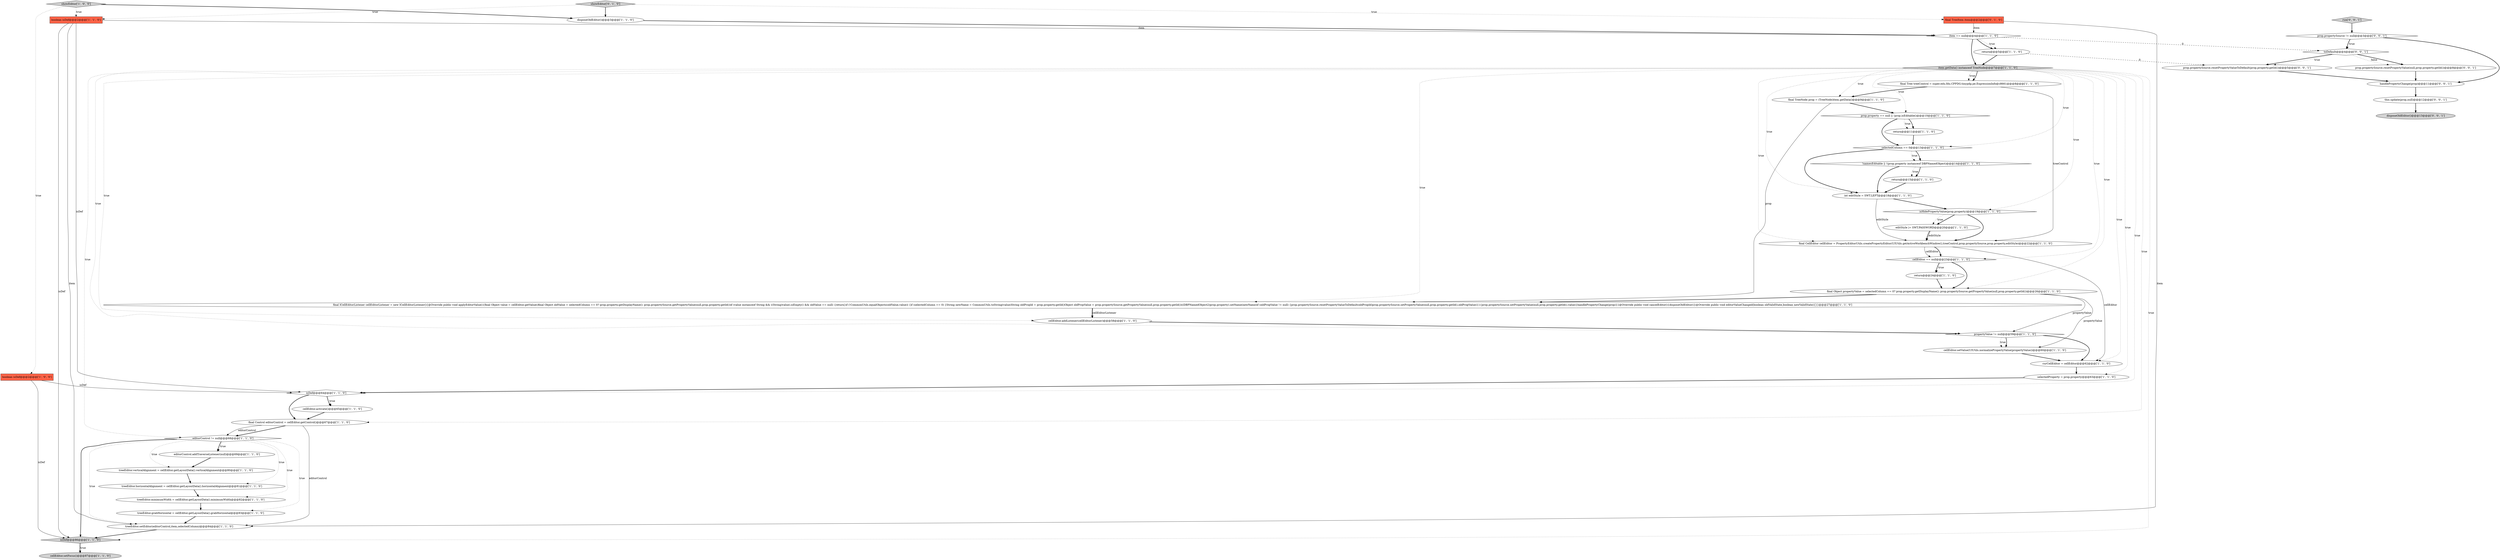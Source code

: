 digraph {
5 [style = filled, label = "item.getData() instanceof TreeNode@@@7@@@['1', '1', '0']", fillcolor = lightgray, shape = diamond image = "AAA0AAABBB1BBB"];
24 [style = filled, label = "selectedProperty = prop.property@@@63@@@['1', '1', '0']", fillcolor = white, shape = ellipse image = "AAA0AAABBB1BBB"];
27 [style = filled, label = "boolean isDef@@@2@@@['1', '1', '0']", fillcolor = tomato, shape = box image = "AAA0AAABBB1BBB"];
35 [style = filled, label = "disposeOldEditor()@@@3@@@['1', '1', '0']", fillcolor = white, shape = ellipse image = "AAA0AAABBB1BBB"];
0 [style = filled, label = "boolean isDef@@@2@@@['1', '0', '0']", fillcolor = tomato, shape = box image = "AAA0AAABBB1BBB"];
44 [style = filled, label = "disposeOldEditor()@@@13@@@['0', '0', '1']", fillcolor = lightgray, shape = ellipse image = "AAA0AAABBB3BBB"];
7 [style = filled, label = "isDef@@@86@@@['1', '1', '0']", fillcolor = lightgray, shape = diamond image = "AAA0AAABBB1BBB"];
41 [style = filled, label = "this.update(prop,null)@@@12@@@['0', '0', '1']", fillcolor = white, shape = ellipse image = "AAA0AAABBB3BBB"];
25 [style = filled, label = "treeEditor.horizontalAlignment = cellEditor.getLayoutData().horizontalAlignment@@@81@@@['1', '1', '0']", fillcolor = white, shape = ellipse image = "AAA0AAABBB1BBB"];
3 [style = filled, label = "cellEditor.activate()@@@65@@@['1', '1', '0']", fillcolor = white, shape = ellipse image = "AAA0AAABBB1BBB"];
12 [style = filled, label = "treeEditor.verticalAlignment = cellEditor.getLayoutData().verticalAlignment@@@80@@@['1', '1', '0']", fillcolor = white, shape = ellipse image = "AAA0AAABBB1BBB"];
38 [style = filled, label = "propertyValue != null@@@59@@@['1', '1', '0']", fillcolor = white, shape = diamond image = "AAA0AAABBB1BBB"];
13 [style = filled, label = "return@@@24@@@['1', '1', '0']", fillcolor = white, shape = ellipse image = "AAA0AAABBB1BBB"];
28 [style = filled, label = "showEditor['1', '0', '0']", fillcolor = lightgray, shape = diamond image = "AAA0AAABBB1BBB"];
8 [style = filled, label = "final Object propertyValue = selectedColumn == 0? prop.property.getDisplayName(): prop.propertySource.getPropertyValue(null,prop.property.getId())@@@26@@@['1', '1', '0']", fillcolor = white, shape = ellipse image = "AAA0AAABBB1BBB"];
19 [style = filled, label = "cellEditor.setValue(UIUtils.normalizePropertyValue(propertyValue))@@@60@@@['1', '1', '0']", fillcolor = white, shape = ellipse image = "AAA0AAABBB1BBB"];
42 [style = filled, label = "prop.propertySource.resetPropertyValueToDefault(prop.property.getId())@@@5@@@['0', '0', '1']", fillcolor = white, shape = ellipse image = "AAA0AAABBB3BBB"];
45 [style = filled, label = "prop.propertySource != null@@@3@@@['0', '0', '1']", fillcolor = white, shape = diamond image = "AAA0AAABBB3BBB"];
4 [style = filled, label = "final Tree treeControl = super.edu.fdu.CPPDG.tinypdg.pe.ExpressionInfo@c8661@@@8@@@['1', '1', '0']", fillcolor = white, shape = ellipse image = "AAA0AAABBB1BBB"];
30 [style = filled, label = "return@@@5@@@['1', '1', '0']", fillcolor = white, shape = ellipse image = "AAA0AAABBB1BBB"];
23 [style = filled, label = "return@@@15@@@['1', '1', '0']", fillcolor = white, shape = ellipse image = "AAA0AAABBB1BBB"];
46 [style = filled, label = "prop.propertySource.resetPropertyValue(null,prop.property.getId())@@@8@@@['0', '0', '1']", fillcolor = white, shape = ellipse image = "AAA0AAABBB3BBB"];
21 [style = filled, label = "editorControl != null@@@68@@@['1', '1', '0']", fillcolor = white, shape = diamond image = "AAA0AAABBB1BBB"];
6 [style = filled, label = "!namesEditable || !(prop.property instanceof DBPNamedObject)@@@14@@@['1', '1', '0']", fillcolor = white, shape = diamond image = "AAA0AAABBB1BBB"];
31 [style = filled, label = "final ICellEditorListener cellEditorListener = new ICellEditorListener(){@Override public void applyEditorValue(){final Object value = cellEditor.getValue()final Object oldValue = selectedColumn == 0? prop.property.getDisplayName(): prop.propertySource.getPropertyValue(null,prop.property.getId())if (value instanceof String && ((String)value).isEmpty() && oldValue == null) {return}if (!CommonUtils.equalObjects(oldValue,value)) {if (selectedColumn == 0) {String newName = CommonUtils.toString(value)String oldPropId = prop.property.getId()Object oldPropValue = prop.propertySource.getPropertyValue(null,prop.property.getId())((DBPNamedObject2)prop.property).setName(newName)if (oldPropValue != null) {prop.propertySource.resetPropertyValueToDefault(oldPropId)prop.propertySource.setPropertyValue(null,prop.property.getId(),oldPropValue)}}{prop.propertySource.setPropertyValue(null,prop.property.getId(),value)}handlePropertyChange(prop)}}@Override public void cancelEditor(){disposeOldEditor()}@Override public void editorValueChanged(boolean oldValidState,boolean newValidState){}}@@@27@@@['1', '1', '0']", fillcolor = white, shape = ellipse image = "AAA0AAABBB1BBB"];
34 [style = filled, label = "final CellEditor cellEditor = PropertyEditorUtils.createPropertyEditor(UIUtils.getActiveWorkbenchWindow(),treeControl,prop.propertySource,prop.property,editStyle)@@@22@@@['1', '1', '0']", fillcolor = white, shape = ellipse image = "AAA0AAABBB1BBB"];
9 [style = filled, label = "treeEditor.minimumWidth = cellEditor.getLayoutData().minimumWidth@@@82@@@['1', '1', '0']", fillcolor = white, shape = ellipse image = "AAA0AAABBB1BBB"];
16 [style = filled, label = "final TreeNode prop = (TreeNode)item.getData()@@@9@@@['1', '1', '0']", fillcolor = white, shape = ellipse image = "AAA0AAABBB1BBB"];
36 [style = filled, label = "editStyle |= SWT.PASSWORD@@@20@@@['1', '1', '0']", fillcolor = white, shape = ellipse image = "AAA0AAABBB1BBB"];
18 [style = filled, label = "treeEditor.grabHorizontal = cellEditor.getLayoutData().grabHorizontal@@@83@@@['1', '1', '0']", fillcolor = white, shape = ellipse image = "AAA0AAABBB1BBB"];
22 [style = filled, label = "item == null@@@4@@@['1', '1', '0']", fillcolor = white, shape = diamond image = "AAA0AAABBB1BBB"];
10 [style = filled, label = "final Control editorControl = cellEditor.getControl()@@@67@@@['1', '1', '0']", fillcolor = white, shape = ellipse image = "AAA0AAABBB1BBB"];
47 [style = filled, label = "run['0', '0', '1']", fillcolor = lightgray, shape = diamond image = "AAA0AAABBB3BBB"];
1 [style = filled, label = "isHidePropertyValue(prop.property)@@@19@@@['1', '1', '0']", fillcolor = white, shape = diamond image = "AAA0AAABBB1BBB"];
32 [style = filled, label = "cellEditor.addListener(cellEditorListener)@@@58@@@['1', '1', '0']", fillcolor = white, shape = ellipse image = "AAA0AAABBB1BBB"];
14 [style = filled, label = "int editStyle = SWT.LEFT@@@18@@@['1', '1', '0']", fillcolor = white, shape = ellipse image = "AAA0AAABBB1BBB"];
15 [style = filled, label = "curCellEditor = cellEditor@@@62@@@['1', '1', '0']", fillcolor = white, shape = ellipse image = "AAA0AAABBB1BBB"];
33 [style = filled, label = "return@@@11@@@['1', '1', '0']", fillcolor = white, shape = ellipse image = "AAA0AAABBB1BBB"];
48 [style = filled, label = "toDefault@@@4@@@['0', '0', '1']", fillcolor = white, shape = diamond image = "AAA0AAABBB3BBB"];
29 [style = filled, label = "isDef@@@64@@@['1', '1', '0']", fillcolor = white, shape = diamond image = "AAA0AAABBB1BBB"];
20 [style = filled, label = "selectedColumn == 0@@@13@@@['1', '1', '0']", fillcolor = white, shape = diamond image = "AAA0AAABBB1BBB"];
40 [style = filled, label = "showEditor['0', '1', '0']", fillcolor = lightgray, shape = diamond image = "AAA0AAABBB2BBB"];
43 [style = filled, label = "handlePropertyChange(prop)@@@11@@@['0', '0', '1']", fillcolor = white, shape = ellipse image = "AAA0AAABBB3BBB"];
2 [style = filled, label = "treeEditor.setEditor(editorControl,item,selectedColumn)@@@84@@@['1', '1', '0']", fillcolor = white, shape = ellipse image = "AAA0AAABBB1BBB"];
26 [style = filled, label = "cellEditor == null@@@23@@@['1', '1', '0']", fillcolor = white, shape = diamond image = "AAA0AAABBB1BBB"];
37 [style = filled, label = "prop.property == null || !prop.isEditable()@@@10@@@['1', '1', '0']", fillcolor = white, shape = diamond image = "AAA0AAABBB1BBB"];
11 [style = filled, label = "cellEditor.setFocus()@@@87@@@['1', '1', '0']", fillcolor = lightgray, shape = ellipse image = "AAA0AAABBB1BBB"];
39 [style = filled, label = "final TreeItem item@@@2@@@['0', '1', '0']", fillcolor = tomato, shape = box image = "AAA0AAABBB2BBB"];
17 [style = filled, label = "editorControl.addTraverseListener(null)@@@69@@@['1', '1', '0']", fillcolor = white, shape = ellipse image = "AAA0AAABBB1BBB"];
5->8 [style = dotted, label="true"];
5->14 [style = dotted, label="true"];
8->19 [style = solid, label="propertyValue"];
12->25 [style = bold, label=""];
3->10 [style = bold, label=""];
6->23 [style = dotted, label="true"];
10->21 [style = bold, label=""];
34->26 [style = solid, label="cellEditor"];
20->6 [style = bold, label=""];
45->48 [style = bold, label=""];
0->29 [style = solid, label="isDef"];
22->30 [style = dotted, label="true"];
37->33 [style = bold, label=""];
5->4 [style = dotted, label="true"];
39->2 [style = solid, label="item"];
27->7 [style = solid, label="isDef"];
8->31 [style = bold, label=""];
7->11 [style = bold, label=""];
31->32 [style = bold, label=""];
8->38 [style = solid, label="propertyValue"];
40->27 [style = dotted, label="true"];
43->41 [style = bold, label=""];
5->38 [style = dotted, label="true"];
4->34 [style = solid, label="treeControl"];
1->36 [style = bold, label=""];
40->35 [style = bold, label=""];
24->29 [style = bold, label=""];
47->45 [style = bold, label=""];
35->22 [style = bold, label=""];
34->26 [style = bold, label=""];
5->32 [style = dotted, label="true"];
22->30 [style = bold, label=""];
36->34 [style = solid, label="editStyle"];
32->38 [style = bold, label=""];
5->10 [style = dotted, label="true"];
26->13 [style = bold, label=""];
10->2 [style = solid, label="editorControl"];
37->20 [style = bold, label=""];
0->7 [style = solid, label="isDef"];
21->18 [style = dotted, label="true"];
28->0 [style = dotted, label="true"];
41->44 [style = bold, label=""];
5->21 [style = dotted, label="true"];
38->19 [style = bold, label=""];
5->37 [style = dotted, label="true"];
21->17 [style = dotted, label="true"];
33->20 [style = bold, label=""];
21->2 [style = dotted, label="true"];
5->34 [style = dotted, label="true"];
6->14 [style = bold, label=""];
45->43 [style = bold, label=""];
34->15 [style = solid, label="cellEditor"];
5->26 [style = dotted, label="true"];
25->9 [style = bold, label=""];
29->10 [style = bold, label=""];
31->32 [style = solid, label="cellEditorListener"];
6->23 [style = bold, label=""];
1->34 [style = bold, label=""];
21->25 [style = dotted, label="true"];
46->43 [style = bold, label=""];
22->48 [style = dashed, label="0"];
26->8 [style = bold, label=""];
38->15 [style = bold, label=""];
29->3 [style = bold, label=""];
5->16 [style = dotted, label="true"];
10->21 [style = solid, label="editorControl"];
48->42 [style = bold, label=""];
4->16 [style = bold, label=""];
2->7 [style = bold, label=""];
21->9 [style = dotted, label="true"];
16->37 [style = bold, label=""];
26->13 [style = dotted, label="true"];
5->15 [style = dotted, label="true"];
15->24 [style = bold, label=""];
28->27 [style = dotted, label="true"];
5->4 [style = bold, label=""];
7->11 [style = dotted, label="true"];
38->19 [style = dotted, label="true"];
5->24 [style = dotted, label="true"];
37->33 [style = dotted, label="true"];
21->7 [style = bold, label=""];
23->14 [style = bold, label=""];
13->8 [style = bold, label=""];
39->22 [style = solid, label="item"];
30->42 [style = dashed, label="0"];
27->22 [style = solid, label="item"];
9->18 [style = bold, label=""];
22->5 [style = bold, label=""];
28->35 [style = bold, label=""];
18->2 [style = bold, label=""];
48->42 [style = dotted, label="true"];
27->2 [style = solid, label="item"];
27->29 [style = solid, label="isDef"];
21->17 [style = bold, label=""];
5->31 [style = dotted, label="true"];
19->15 [style = bold, label=""];
42->43 [style = bold, label=""];
1->36 [style = dotted, label="true"];
17->12 [style = bold, label=""];
45->48 [style = dotted, label="true"];
48->46 [style = dotted, label="false"];
5->7 [style = dotted, label="true"];
14->34 [style = solid, label="editStyle"];
14->1 [style = bold, label=""];
36->34 [style = bold, label=""];
30->5 [style = bold, label=""];
48->46 [style = bold, label=""];
5->1 [style = dotted, label="true"];
40->39 [style = dotted, label="true"];
21->12 [style = dotted, label="true"];
16->31 [style = solid, label="prop"];
20->14 [style = bold, label=""];
20->6 [style = dotted, label="true"];
5->29 [style = dotted, label="true"];
29->3 [style = dotted, label="true"];
5->20 [style = dotted, label="true"];
}
